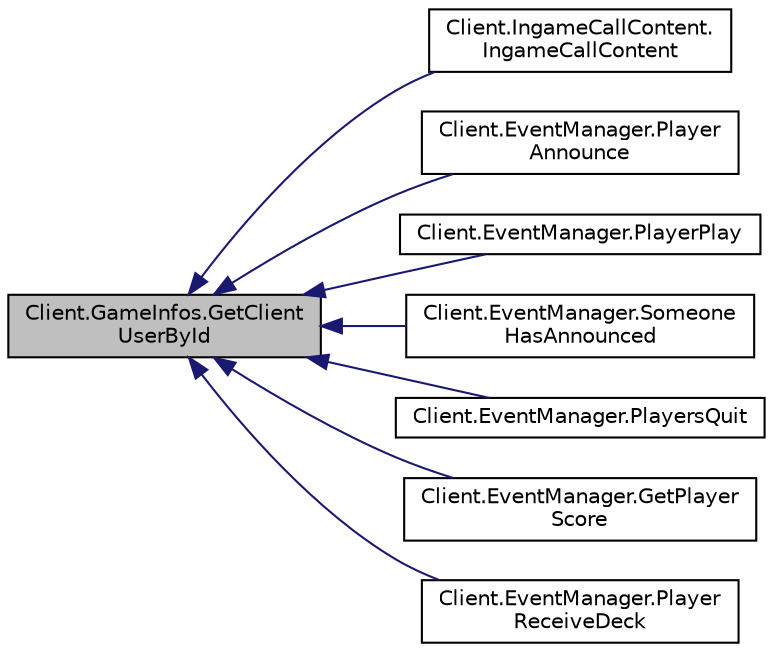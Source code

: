 digraph "Client.GameInfos.GetClientUserById"
{
  edge [fontname="Helvetica",fontsize="10",labelfontname="Helvetica",labelfontsize="10"];
  node [fontname="Helvetica",fontsize="10",shape=record];
  rankdir="LR";
  Node4 [label="Client.GameInfos.GetClient\lUserById",height=0.2,width=0.4,color="black", fillcolor="grey75", style="filled", fontcolor="black"];
  Node4 -> Node5 [dir="back",color="midnightblue",fontsize="10",style="solid",fontname="Helvetica"];
  Node5 [label="Client.IngameCallContent.\lIngameCallContent",height=0.2,width=0.4,color="black", fillcolor="white", style="filled",URL="$class_client_1_1_ingame_call_content.html#a6bb1d77e0618a9f3771a1bc88f9f879f"];
  Node4 -> Node6 [dir="back",color="midnightblue",fontsize="10",style="solid",fontname="Helvetica"];
  Node6 [label="Client.EventManager.Player\lAnnounce",height=0.2,width=0.4,color="black", fillcolor="white", style="filled",URL="$class_client_1_1_event_manager.html#abd1cce780860d17af587ba718c07d33a"];
  Node4 -> Node7 [dir="back",color="midnightblue",fontsize="10",style="solid",fontname="Helvetica"];
  Node7 [label="Client.EventManager.PlayerPlay",height=0.2,width=0.4,color="black", fillcolor="white", style="filled",URL="$class_client_1_1_event_manager.html#a11c5ad80334ca0d83551fddb47194589"];
  Node4 -> Node8 [dir="back",color="midnightblue",fontsize="10",style="solid",fontname="Helvetica"];
  Node8 [label="Client.EventManager.Someone\lHasAnnounced",height=0.2,width=0.4,color="black", fillcolor="white", style="filled",URL="$class_client_1_1_event_manager.html#a65536bbfa18b0aaf02bf0a4dd1f6c1a0"];
  Node4 -> Node9 [dir="back",color="midnightblue",fontsize="10",style="solid",fontname="Helvetica"];
  Node9 [label="Client.EventManager.PlayersQuit",height=0.2,width=0.4,color="black", fillcolor="white", style="filled",URL="$class_client_1_1_event_manager.html#a56e8f36764340b1049c83f48e16d3e13"];
  Node4 -> Node10 [dir="back",color="midnightblue",fontsize="10",style="solid",fontname="Helvetica"];
  Node10 [label="Client.EventManager.GetPlayer\lScore",height=0.2,width=0.4,color="black", fillcolor="white", style="filled",URL="$class_client_1_1_event_manager.html#a0780cdbdad5e278920c1b01e81441e1a"];
  Node4 -> Node11 [dir="back",color="midnightblue",fontsize="10",style="solid",fontname="Helvetica"];
  Node11 [label="Client.EventManager.Player\lReceiveDeck",height=0.2,width=0.4,color="black", fillcolor="white", style="filled",URL="$class_client_1_1_event_manager.html#a78669a9c4545ffa2b35b8c2bfa750aa4"];
}
